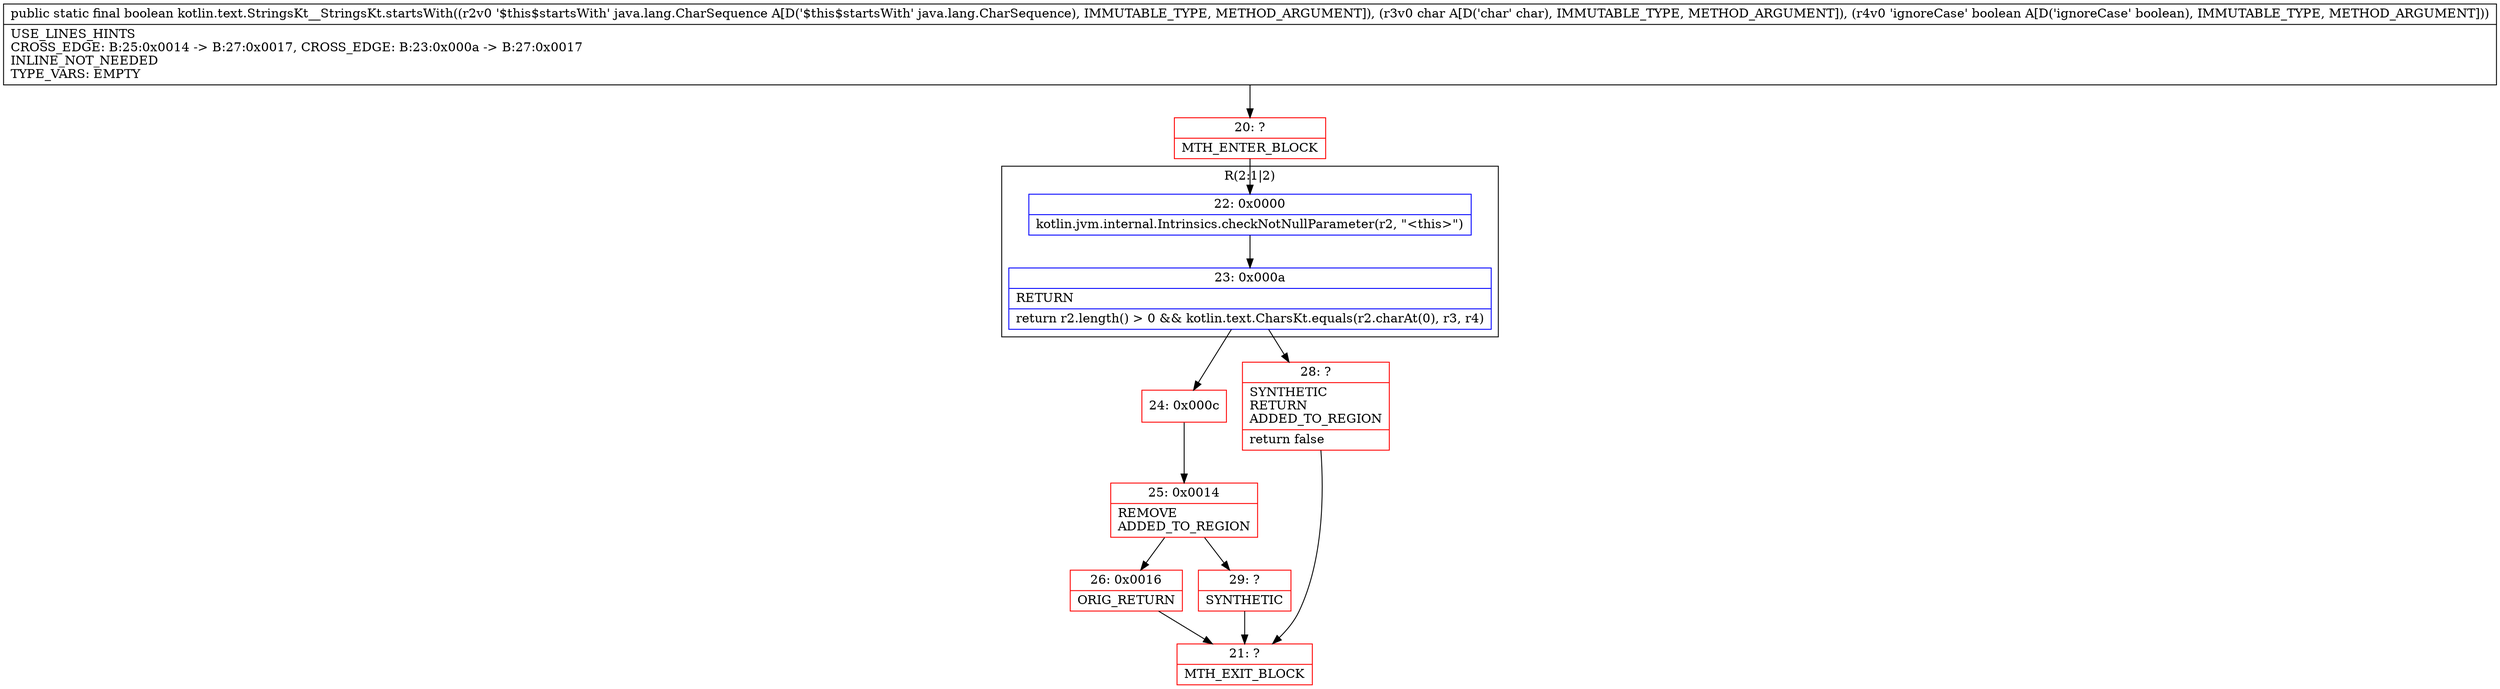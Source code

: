 digraph "CFG forkotlin.text.StringsKt__StringsKt.startsWith(Ljava\/lang\/CharSequence;CZ)Z" {
subgraph cluster_Region_951931265 {
label = "R(2:1|2)";
node [shape=record,color=blue];
Node_22 [shape=record,label="{22\:\ 0x0000|kotlin.jvm.internal.Intrinsics.checkNotNullParameter(r2, \"\<this\>\")\l}"];
Node_23 [shape=record,label="{23\:\ 0x000a|RETURN\l|return r2.length() \> 0 && kotlin.text.CharsKt.equals(r2.charAt(0), r3, r4)\l}"];
}
Node_20 [shape=record,color=red,label="{20\:\ ?|MTH_ENTER_BLOCK\l}"];
Node_24 [shape=record,color=red,label="{24\:\ 0x000c}"];
Node_25 [shape=record,color=red,label="{25\:\ 0x0014|REMOVE\lADDED_TO_REGION\l}"];
Node_26 [shape=record,color=red,label="{26\:\ 0x0016|ORIG_RETURN\l}"];
Node_21 [shape=record,color=red,label="{21\:\ ?|MTH_EXIT_BLOCK\l}"];
Node_29 [shape=record,color=red,label="{29\:\ ?|SYNTHETIC\l}"];
Node_28 [shape=record,color=red,label="{28\:\ ?|SYNTHETIC\lRETURN\lADDED_TO_REGION\l|return false\l}"];
MethodNode[shape=record,label="{public static final boolean kotlin.text.StringsKt__StringsKt.startsWith((r2v0 '$this$startsWith' java.lang.CharSequence A[D('$this$startsWith' java.lang.CharSequence), IMMUTABLE_TYPE, METHOD_ARGUMENT]), (r3v0 char A[D('char' char), IMMUTABLE_TYPE, METHOD_ARGUMENT]), (r4v0 'ignoreCase' boolean A[D('ignoreCase' boolean), IMMUTABLE_TYPE, METHOD_ARGUMENT]))  | USE_LINES_HINTS\lCROSS_EDGE: B:25:0x0014 \-\> B:27:0x0017, CROSS_EDGE: B:23:0x000a \-\> B:27:0x0017\lINLINE_NOT_NEEDED\lTYPE_VARS: EMPTY\l}"];
MethodNode -> Node_20;Node_22 -> Node_23;
Node_23 -> Node_24;
Node_23 -> Node_28;
Node_20 -> Node_22;
Node_24 -> Node_25;
Node_25 -> Node_26;
Node_25 -> Node_29;
Node_26 -> Node_21;
Node_29 -> Node_21;
Node_28 -> Node_21;
}

